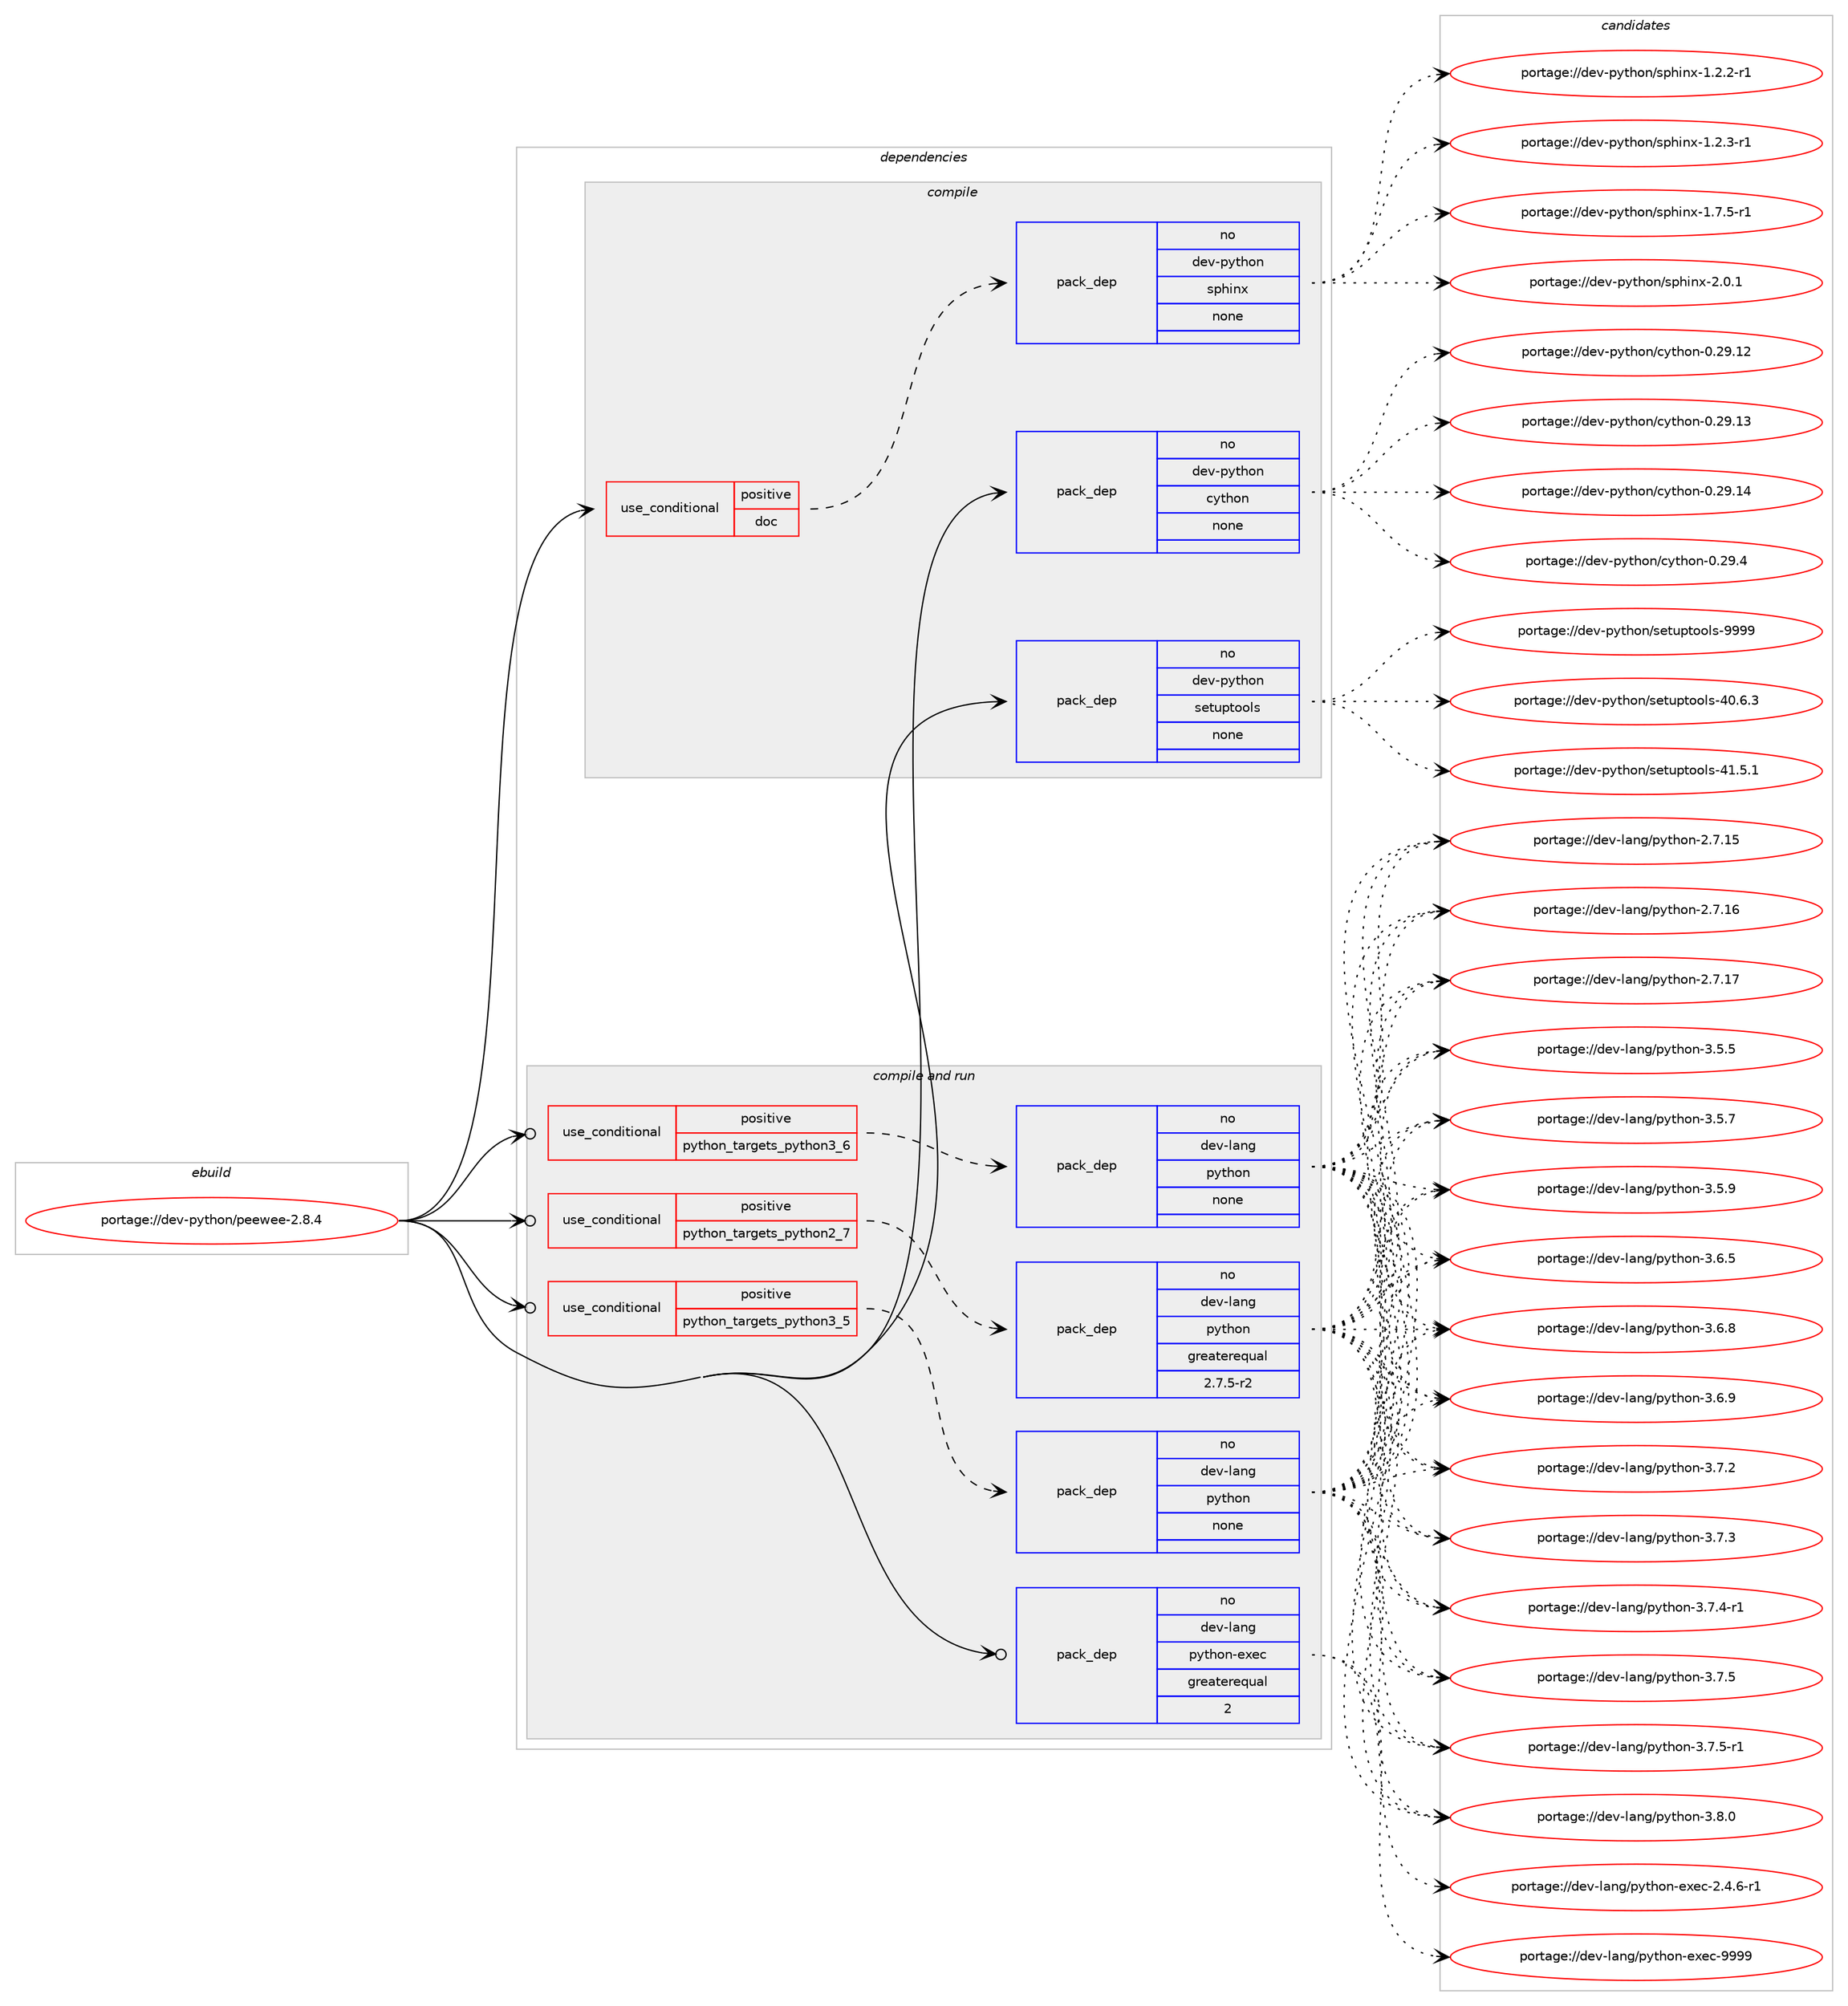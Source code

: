 digraph prolog {

# *************
# Graph options
# *************

newrank=true;
concentrate=true;
compound=true;
graph [rankdir=LR,fontname=Helvetica,fontsize=10,ranksep=1.5];#, ranksep=2.5, nodesep=0.2];
edge  [arrowhead=vee];
node  [fontname=Helvetica,fontsize=10];

# **********
# The ebuild
# **********

subgraph cluster_leftcol {
color=gray;
rank=same;
label=<<i>ebuild</i>>;
id [label="portage://dev-python/peewee-2.8.4", color=red, width=4, href="../dev-python/peewee-2.8.4.svg"];
}

# ****************
# The dependencies
# ****************

subgraph cluster_midcol {
color=gray;
label=<<i>dependencies</i>>;
subgraph cluster_compile {
fillcolor="#eeeeee";
style=filled;
label=<<i>compile</i>>;
subgraph cond33626 {
dependency156469 [label=<<TABLE BORDER="0" CELLBORDER="1" CELLSPACING="0" CELLPADDING="4"><TR><TD ROWSPAN="3" CELLPADDING="10">use_conditional</TD></TR><TR><TD>positive</TD></TR><TR><TD>doc</TD></TR></TABLE>>, shape=none, color=red];
subgraph pack119480 {
dependency156470 [label=<<TABLE BORDER="0" CELLBORDER="1" CELLSPACING="0" CELLPADDING="4" WIDTH="220"><TR><TD ROWSPAN="6" CELLPADDING="30">pack_dep</TD></TR><TR><TD WIDTH="110">no</TD></TR><TR><TD>dev-python</TD></TR><TR><TD>sphinx</TD></TR><TR><TD>none</TD></TR><TR><TD></TD></TR></TABLE>>, shape=none, color=blue];
}
dependency156469:e -> dependency156470:w [weight=20,style="dashed",arrowhead="vee"];
}
id:e -> dependency156469:w [weight=20,style="solid",arrowhead="vee"];
subgraph pack119481 {
dependency156471 [label=<<TABLE BORDER="0" CELLBORDER="1" CELLSPACING="0" CELLPADDING="4" WIDTH="220"><TR><TD ROWSPAN="6" CELLPADDING="30">pack_dep</TD></TR><TR><TD WIDTH="110">no</TD></TR><TR><TD>dev-python</TD></TR><TR><TD>cython</TD></TR><TR><TD>none</TD></TR><TR><TD></TD></TR></TABLE>>, shape=none, color=blue];
}
id:e -> dependency156471:w [weight=20,style="solid",arrowhead="vee"];
subgraph pack119482 {
dependency156472 [label=<<TABLE BORDER="0" CELLBORDER="1" CELLSPACING="0" CELLPADDING="4" WIDTH="220"><TR><TD ROWSPAN="6" CELLPADDING="30">pack_dep</TD></TR><TR><TD WIDTH="110">no</TD></TR><TR><TD>dev-python</TD></TR><TR><TD>setuptools</TD></TR><TR><TD>none</TD></TR><TR><TD></TD></TR></TABLE>>, shape=none, color=blue];
}
id:e -> dependency156472:w [weight=20,style="solid",arrowhead="vee"];
}
subgraph cluster_compileandrun {
fillcolor="#eeeeee";
style=filled;
label=<<i>compile and run</i>>;
subgraph cond33627 {
dependency156473 [label=<<TABLE BORDER="0" CELLBORDER="1" CELLSPACING="0" CELLPADDING="4"><TR><TD ROWSPAN="3" CELLPADDING="10">use_conditional</TD></TR><TR><TD>positive</TD></TR><TR><TD>python_targets_python2_7</TD></TR></TABLE>>, shape=none, color=red];
subgraph pack119483 {
dependency156474 [label=<<TABLE BORDER="0" CELLBORDER="1" CELLSPACING="0" CELLPADDING="4" WIDTH="220"><TR><TD ROWSPAN="6" CELLPADDING="30">pack_dep</TD></TR><TR><TD WIDTH="110">no</TD></TR><TR><TD>dev-lang</TD></TR><TR><TD>python</TD></TR><TR><TD>greaterequal</TD></TR><TR><TD>2.7.5-r2</TD></TR></TABLE>>, shape=none, color=blue];
}
dependency156473:e -> dependency156474:w [weight=20,style="dashed",arrowhead="vee"];
}
id:e -> dependency156473:w [weight=20,style="solid",arrowhead="odotvee"];
subgraph cond33628 {
dependency156475 [label=<<TABLE BORDER="0" CELLBORDER="1" CELLSPACING="0" CELLPADDING="4"><TR><TD ROWSPAN="3" CELLPADDING="10">use_conditional</TD></TR><TR><TD>positive</TD></TR><TR><TD>python_targets_python3_5</TD></TR></TABLE>>, shape=none, color=red];
subgraph pack119484 {
dependency156476 [label=<<TABLE BORDER="0" CELLBORDER="1" CELLSPACING="0" CELLPADDING="4" WIDTH="220"><TR><TD ROWSPAN="6" CELLPADDING="30">pack_dep</TD></TR><TR><TD WIDTH="110">no</TD></TR><TR><TD>dev-lang</TD></TR><TR><TD>python</TD></TR><TR><TD>none</TD></TR><TR><TD></TD></TR></TABLE>>, shape=none, color=blue];
}
dependency156475:e -> dependency156476:w [weight=20,style="dashed",arrowhead="vee"];
}
id:e -> dependency156475:w [weight=20,style="solid",arrowhead="odotvee"];
subgraph cond33629 {
dependency156477 [label=<<TABLE BORDER="0" CELLBORDER="1" CELLSPACING="0" CELLPADDING="4"><TR><TD ROWSPAN="3" CELLPADDING="10">use_conditional</TD></TR><TR><TD>positive</TD></TR><TR><TD>python_targets_python3_6</TD></TR></TABLE>>, shape=none, color=red];
subgraph pack119485 {
dependency156478 [label=<<TABLE BORDER="0" CELLBORDER="1" CELLSPACING="0" CELLPADDING="4" WIDTH="220"><TR><TD ROWSPAN="6" CELLPADDING="30">pack_dep</TD></TR><TR><TD WIDTH="110">no</TD></TR><TR><TD>dev-lang</TD></TR><TR><TD>python</TD></TR><TR><TD>none</TD></TR><TR><TD></TD></TR></TABLE>>, shape=none, color=blue];
}
dependency156477:e -> dependency156478:w [weight=20,style="dashed",arrowhead="vee"];
}
id:e -> dependency156477:w [weight=20,style="solid",arrowhead="odotvee"];
subgraph pack119486 {
dependency156479 [label=<<TABLE BORDER="0" CELLBORDER="1" CELLSPACING="0" CELLPADDING="4" WIDTH="220"><TR><TD ROWSPAN="6" CELLPADDING="30">pack_dep</TD></TR><TR><TD WIDTH="110">no</TD></TR><TR><TD>dev-lang</TD></TR><TR><TD>python-exec</TD></TR><TR><TD>greaterequal</TD></TR><TR><TD>2</TD></TR></TABLE>>, shape=none, color=blue];
}
id:e -> dependency156479:w [weight=20,style="solid",arrowhead="odotvee"];
}
subgraph cluster_run {
fillcolor="#eeeeee";
style=filled;
label=<<i>run</i>>;
}
}

# **************
# The candidates
# **************

subgraph cluster_choices {
rank=same;
color=gray;
label=<<i>candidates</i>>;

subgraph choice119480 {
color=black;
nodesep=1;
choiceportage10010111845112121116104111110471151121041051101204549465046504511449 [label="portage://dev-python/sphinx-1.2.2-r1", color=red, width=4,href="../dev-python/sphinx-1.2.2-r1.svg"];
choiceportage10010111845112121116104111110471151121041051101204549465046514511449 [label="portage://dev-python/sphinx-1.2.3-r1", color=red, width=4,href="../dev-python/sphinx-1.2.3-r1.svg"];
choiceportage10010111845112121116104111110471151121041051101204549465546534511449 [label="portage://dev-python/sphinx-1.7.5-r1", color=red, width=4,href="../dev-python/sphinx-1.7.5-r1.svg"];
choiceportage1001011184511212111610411111047115112104105110120455046484649 [label="portage://dev-python/sphinx-2.0.1", color=red, width=4,href="../dev-python/sphinx-2.0.1.svg"];
dependency156470:e -> choiceportage10010111845112121116104111110471151121041051101204549465046504511449:w [style=dotted,weight="100"];
dependency156470:e -> choiceportage10010111845112121116104111110471151121041051101204549465046514511449:w [style=dotted,weight="100"];
dependency156470:e -> choiceportage10010111845112121116104111110471151121041051101204549465546534511449:w [style=dotted,weight="100"];
dependency156470:e -> choiceportage1001011184511212111610411111047115112104105110120455046484649:w [style=dotted,weight="100"];
}
subgraph choice119481 {
color=black;
nodesep=1;
choiceportage1001011184511212111610411111047991211161041111104548465057464950 [label="portage://dev-python/cython-0.29.12", color=red, width=4,href="../dev-python/cython-0.29.12.svg"];
choiceportage1001011184511212111610411111047991211161041111104548465057464951 [label="portage://dev-python/cython-0.29.13", color=red, width=4,href="../dev-python/cython-0.29.13.svg"];
choiceportage1001011184511212111610411111047991211161041111104548465057464952 [label="portage://dev-python/cython-0.29.14", color=red, width=4,href="../dev-python/cython-0.29.14.svg"];
choiceportage10010111845112121116104111110479912111610411111045484650574652 [label="portage://dev-python/cython-0.29.4", color=red, width=4,href="../dev-python/cython-0.29.4.svg"];
dependency156471:e -> choiceportage1001011184511212111610411111047991211161041111104548465057464950:w [style=dotted,weight="100"];
dependency156471:e -> choiceportage1001011184511212111610411111047991211161041111104548465057464951:w [style=dotted,weight="100"];
dependency156471:e -> choiceportage1001011184511212111610411111047991211161041111104548465057464952:w [style=dotted,weight="100"];
dependency156471:e -> choiceportage10010111845112121116104111110479912111610411111045484650574652:w [style=dotted,weight="100"];
}
subgraph choice119482 {
color=black;
nodesep=1;
choiceportage100101118451121211161041111104711510111611711211611111110811545524846544651 [label="portage://dev-python/setuptools-40.6.3", color=red, width=4,href="../dev-python/setuptools-40.6.3.svg"];
choiceportage100101118451121211161041111104711510111611711211611111110811545524946534649 [label="portage://dev-python/setuptools-41.5.1", color=red, width=4,href="../dev-python/setuptools-41.5.1.svg"];
choiceportage10010111845112121116104111110471151011161171121161111111081154557575757 [label="portage://dev-python/setuptools-9999", color=red, width=4,href="../dev-python/setuptools-9999.svg"];
dependency156472:e -> choiceportage100101118451121211161041111104711510111611711211611111110811545524846544651:w [style=dotted,weight="100"];
dependency156472:e -> choiceportage100101118451121211161041111104711510111611711211611111110811545524946534649:w [style=dotted,weight="100"];
dependency156472:e -> choiceportage10010111845112121116104111110471151011161171121161111111081154557575757:w [style=dotted,weight="100"];
}
subgraph choice119483 {
color=black;
nodesep=1;
choiceportage10010111845108971101034711212111610411111045504655464953 [label="portage://dev-lang/python-2.7.15", color=red, width=4,href="../dev-lang/python-2.7.15.svg"];
choiceportage10010111845108971101034711212111610411111045504655464954 [label="portage://dev-lang/python-2.7.16", color=red, width=4,href="../dev-lang/python-2.7.16.svg"];
choiceportage10010111845108971101034711212111610411111045504655464955 [label="portage://dev-lang/python-2.7.17", color=red, width=4,href="../dev-lang/python-2.7.17.svg"];
choiceportage100101118451089711010347112121116104111110455146534653 [label="portage://dev-lang/python-3.5.5", color=red, width=4,href="../dev-lang/python-3.5.5.svg"];
choiceportage100101118451089711010347112121116104111110455146534655 [label="portage://dev-lang/python-3.5.7", color=red, width=4,href="../dev-lang/python-3.5.7.svg"];
choiceportage100101118451089711010347112121116104111110455146534657 [label="portage://dev-lang/python-3.5.9", color=red, width=4,href="../dev-lang/python-3.5.9.svg"];
choiceportage100101118451089711010347112121116104111110455146544653 [label="portage://dev-lang/python-3.6.5", color=red, width=4,href="../dev-lang/python-3.6.5.svg"];
choiceportage100101118451089711010347112121116104111110455146544656 [label="portage://dev-lang/python-3.6.8", color=red, width=4,href="../dev-lang/python-3.6.8.svg"];
choiceportage100101118451089711010347112121116104111110455146544657 [label="portage://dev-lang/python-3.6.9", color=red, width=4,href="../dev-lang/python-3.6.9.svg"];
choiceportage100101118451089711010347112121116104111110455146554650 [label="portage://dev-lang/python-3.7.2", color=red, width=4,href="../dev-lang/python-3.7.2.svg"];
choiceportage100101118451089711010347112121116104111110455146554651 [label="portage://dev-lang/python-3.7.3", color=red, width=4,href="../dev-lang/python-3.7.3.svg"];
choiceportage1001011184510897110103471121211161041111104551465546524511449 [label="portage://dev-lang/python-3.7.4-r1", color=red, width=4,href="../dev-lang/python-3.7.4-r1.svg"];
choiceportage100101118451089711010347112121116104111110455146554653 [label="portage://dev-lang/python-3.7.5", color=red, width=4,href="../dev-lang/python-3.7.5.svg"];
choiceportage1001011184510897110103471121211161041111104551465546534511449 [label="portage://dev-lang/python-3.7.5-r1", color=red, width=4,href="../dev-lang/python-3.7.5-r1.svg"];
choiceportage100101118451089711010347112121116104111110455146564648 [label="portage://dev-lang/python-3.8.0", color=red, width=4,href="../dev-lang/python-3.8.0.svg"];
dependency156474:e -> choiceportage10010111845108971101034711212111610411111045504655464953:w [style=dotted,weight="100"];
dependency156474:e -> choiceportage10010111845108971101034711212111610411111045504655464954:w [style=dotted,weight="100"];
dependency156474:e -> choiceportage10010111845108971101034711212111610411111045504655464955:w [style=dotted,weight="100"];
dependency156474:e -> choiceportage100101118451089711010347112121116104111110455146534653:w [style=dotted,weight="100"];
dependency156474:e -> choiceportage100101118451089711010347112121116104111110455146534655:w [style=dotted,weight="100"];
dependency156474:e -> choiceportage100101118451089711010347112121116104111110455146534657:w [style=dotted,weight="100"];
dependency156474:e -> choiceportage100101118451089711010347112121116104111110455146544653:w [style=dotted,weight="100"];
dependency156474:e -> choiceportage100101118451089711010347112121116104111110455146544656:w [style=dotted,weight="100"];
dependency156474:e -> choiceportage100101118451089711010347112121116104111110455146544657:w [style=dotted,weight="100"];
dependency156474:e -> choiceportage100101118451089711010347112121116104111110455146554650:w [style=dotted,weight="100"];
dependency156474:e -> choiceportage100101118451089711010347112121116104111110455146554651:w [style=dotted,weight="100"];
dependency156474:e -> choiceportage1001011184510897110103471121211161041111104551465546524511449:w [style=dotted,weight="100"];
dependency156474:e -> choiceportage100101118451089711010347112121116104111110455146554653:w [style=dotted,weight="100"];
dependency156474:e -> choiceportage1001011184510897110103471121211161041111104551465546534511449:w [style=dotted,weight="100"];
dependency156474:e -> choiceportage100101118451089711010347112121116104111110455146564648:w [style=dotted,weight="100"];
}
subgraph choice119484 {
color=black;
nodesep=1;
choiceportage10010111845108971101034711212111610411111045504655464953 [label="portage://dev-lang/python-2.7.15", color=red, width=4,href="../dev-lang/python-2.7.15.svg"];
choiceportage10010111845108971101034711212111610411111045504655464954 [label="portage://dev-lang/python-2.7.16", color=red, width=4,href="../dev-lang/python-2.7.16.svg"];
choiceportage10010111845108971101034711212111610411111045504655464955 [label="portage://dev-lang/python-2.7.17", color=red, width=4,href="../dev-lang/python-2.7.17.svg"];
choiceportage100101118451089711010347112121116104111110455146534653 [label="portage://dev-lang/python-3.5.5", color=red, width=4,href="../dev-lang/python-3.5.5.svg"];
choiceportage100101118451089711010347112121116104111110455146534655 [label="portage://dev-lang/python-3.5.7", color=red, width=4,href="../dev-lang/python-3.5.7.svg"];
choiceportage100101118451089711010347112121116104111110455146534657 [label="portage://dev-lang/python-3.5.9", color=red, width=4,href="../dev-lang/python-3.5.9.svg"];
choiceportage100101118451089711010347112121116104111110455146544653 [label="portage://dev-lang/python-3.6.5", color=red, width=4,href="../dev-lang/python-3.6.5.svg"];
choiceportage100101118451089711010347112121116104111110455146544656 [label="portage://dev-lang/python-3.6.8", color=red, width=4,href="../dev-lang/python-3.6.8.svg"];
choiceportage100101118451089711010347112121116104111110455146544657 [label="portage://dev-lang/python-3.6.9", color=red, width=4,href="../dev-lang/python-3.6.9.svg"];
choiceportage100101118451089711010347112121116104111110455146554650 [label="portage://dev-lang/python-3.7.2", color=red, width=4,href="../dev-lang/python-3.7.2.svg"];
choiceportage100101118451089711010347112121116104111110455146554651 [label="portage://dev-lang/python-3.7.3", color=red, width=4,href="../dev-lang/python-3.7.3.svg"];
choiceportage1001011184510897110103471121211161041111104551465546524511449 [label="portage://dev-lang/python-3.7.4-r1", color=red, width=4,href="../dev-lang/python-3.7.4-r1.svg"];
choiceportage100101118451089711010347112121116104111110455146554653 [label="portage://dev-lang/python-3.7.5", color=red, width=4,href="../dev-lang/python-3.7.5.svg"];
choiceportage1001011184510897110103471121211161041111104551465546534511449 [label="portage://dev-lang/python-3.7.5-r1", color=red, width=4,href="../dev-lang/python-3.7.5-r1.svg"];
choiceportage100101118451089711010347112121116104111110455146564648 [label="portage://dev-lang/python-3.8.0", color=red, width=4,href="../dev-lang/python-3.8.0.svg"];
dependency156476:e -> choiceportage10010111845108971101034711212111610411111045504655464953:w [style=dotted,weight="100"];
dependency156476:e -> choiceportage10010111845108971101034711212111610411111045504655464954:w [style=dotted,weight="100"];
dependency156476:e -> choiceportage10010111845108971101034711212111610411111045504655464955:w [style=dotted,weight="100"];
dependency156476:e -> choiceportage100101118451089711010347112121116104111110455146534653:w [style=dotted,weight="100"];
dependency156476:e -> choiceportage100101118451089711010347112121116104111110455146534655:w [style=dotted,weight="100"];
dependency156476:e -> choiceportage100101118451089711010347112121116104111110455146534657:w [style=dotted,weight="100"];
dependency156476:e -> choiceportage100101118451089711010347112121116104111110455146544653:w [style=dotted,weight="100"];
dependency156476:e -> choiceportage100101118451089711010347112121116104111110455146544656:w [style=dotted,weight="100"];
dependency156476:e -> choiceportage100101118451089711010347112121116104111110455146544657:w [style=dotted,weight="100"];
dependency156476:e -> choiceportage100101118451089711010347112121116104111110455146554650:w [style=dotted,weight="100"];
dependency156476:e -> choiceportage100101118451089711010347112121116104111110455146554651:w [style=dotted,weight="100"];
dependency156476:e -> choiceportage1001011184510897110103471121211161041111104551465546524511449:w [style=dotted,weight="100"];
dependency156476:e -> choiceportage100101118451089711010347112121116104111110455146554653:w [style=dotted,weight="100"];
dependency156476:e -> choiceportage1001011184510897110103471121211161041111104551465546534511449:w [style=dotted,weight="100"];
dependency156476:e -> choiceportage100101118451089711010347112121116104111110455146564648:w [style=dotted,weight="100"];
}
subgraph choice119485 {
color=black;
nodesep=1;
choiceportage10010111845108971101034711212111610411111045504655464953 [label="portage://dev-lang/python-2.7.15", color=red, width=4,href="../dev-lang/python-2.7.15.svg"];
choiceportage10010111845108971101034711212111610411111045504655464954 [label="portage://dev-lang/python-2.7.16", color=red, width=4,href="../dev-lang/python-2.7.16.svg"];
choiceportage10010111845108971101034711212111610411111045504655464955 [label="portage://dev-lang/python-2.7.17", color=red, width=4,href="../dev-lang/python-2.7.17.svg"];
choiceportage100101118451089711010347112121116104111110455146534653 [label="portage://dev-lang/python-3.5.5", color=red, width=4,href="../dev-lang/python-3.5.5.svg"];
choiceportage100101118451089711010347112121116104111110455146534655 [label="portage://dev-lang/python-3.5.7", color=red, width=4,href="../dev-lang/python-3.5.7.svg"];
choiceportage100101118451089711010347112121116104111110455146534657 [label="portage://dev-lang/python-3.5.9", color=red, width=4,href="../dev-lang/python-3.5.9.svg"];
choiceportage100101118451089711010347112121116104111110455146544653 [label="portage://dev-lang/python-3.6.5", color=red, width=4,href="../dev-lang/python-3.6.5.svg"];
choiceportage100101118451089711010347112121116104111110455146544656 [label="portage://dev-lang/python-3.6.8", color=red, width=4,href="../dev-lang/python-3.6.8.svg"];
choiceportage100101118451089711010347112121116104111110455146544657 [label="portage://dev-lang/python-3.6.9", color=red, width=4,href="../dev-lang/python-3.6.9.svg"];
choiceportage100101118451089711010347112121116104111110455146554650 [label="portage://dev-lang/python-3.7.2", color=red, width=4,href="../dev-lang/python-3.7.2.svg"];
choiceportage100101118451089711010347112121116104111110455146554651 [label="portage://dev-lang/python-3.7.3", color=red, width=4,href="../dev-lang/python-3.7.3.svg"];
choiceportage1001011184510897110103471121211161041111104551465546524511449 [label="portage://dev-lang/python-3.7.4-r1", color=red, width=4,href="../dev-lang/python-3.7.4-r1.svg"];
choiceportage100101118451089711010347112121116104111110455146554653 [label="portage://dev-lang/python-3.7.5", color=red, width=4,href="../dev-lang/python-3.7.5.svg"];
choiceportage1001011184510897110103471121211161041111104551465546534511449 [label="portage://dev-lang/python-3.7.5-r1", color=red, width=4,href="../dev-lang/python-3.7.5-r1.svg"];
choiceportage100101118451089711010347112121116104111110455146564648 [label="portage://dev-lang/python-3.8.0", color=red, width=4,href="../dev-lang/python-3.8.0.svg"];
dependency156478:e -> choiceportage10010111845108971101034711212111610411111045504655464953:w [style=dotted,weight="100"];
dependency156478:e -> choiceportage10010111845108971101034711212111610411111045504655464954:w [style=dotted,weight="100"];
dependency156478:e -> choiceportage10010111845108971101034711212111610411111045504655464955:w [style=dotted,weight="100"];
dependency156478:e -> choiceportage100101118451089711010347112121116104111110455146534653:w [style=dotted,weight="100"];
dependency156478:e -> choiceportage100101118451089711010347112121116104111110455146534655:w [style=dotted,weight="100"];
dependency156478:e -> choiceportage100101118451089711010347112121116104111110455146534657:w [style=dotted,weight="100"];
dependency156478:e -> choiceportage100101118451089711010347112121116104111110455146544653:w [style=dotted,weight="100"];
dependency156478:e -> choiceportage100101118451089711010347112121116104111110455146544656:w [style=dotted,weight="100"];
dependency156478:e -> choiceportage100101118451089711010347112121116104111110455146544657:w [style=dotted,weight="100"];
dependency156478:e -> choiceportage100101118451089711010347112121116104111110455146554650:w [style=dotted,weight="100"];
dependency156478:e -> choiceportage100101118451089711010347112121116104111110455146554651:w [style=dotted,weight="100"];
dependency156478:e -> choiceportage1001011184510897110103471121211161041111104551465546524511449:w [style=dotted,weight="100"];
dependency156478:e -> choiceportage100101118451089711010347112121116104111110455146554653:w [style=dotted,weight="100"];
dependency156478:e -> choiceportage1001011184510897110103471121211161041111104551465546534511449:w [style=dotted,weight="100"];
dependency156478:e -> choiceportage100101118451089711010347112121116104111110455146564648:w [style=dotted,weight="100"];
}
subgraph choice119486 {
color=black;
nodesep=1;
choiceportage10010111845108971101034711212111610411111045101120101994550465246544511449 [label="portage://dev-lang/python-exec-2.4.6-r1", color=red, width=4,href="../dev-lang/python-exec-2.4.6-r1.svg"];
choiceportage10010111845108971101034711212111610411111045101120101994557575757 [label="portage://dev-lang/python-exec-9999", color=red, width=4,href="../dev-lang/python-exec-9999.svg"];
dependency156479:e -> choiceportage10010111845108971101034711212111610411111045101120101994550465246544511449:w [style=dotted,weight="100"];
dependency156479:e -> choiceportage10010111845108971101034711212111610411111045101120101994557575757:w [style=dotted,weight="100"];
}
}

}
